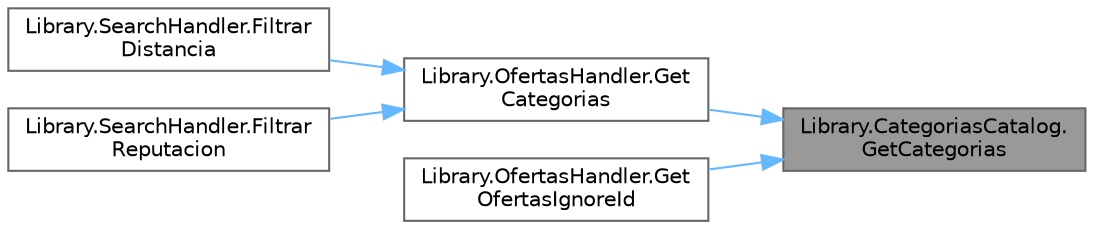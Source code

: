 digraph "Library.CategoriasCatalog.GetCategorias"
{
 // INTERACTIVE_SVG=YES
 // LATEX_PDF_SIZE
  bgcolor="transparent";
  edge [fontname=Helvetica,fontsize=10,labelfontname=Helvetica,labelfontsize=10];
  node [fontname=Helvetica,fontsize=10,shape=box,height=0.2,width=0.4];
  rankdir="RL";
  Node1 [label="Library.CategoriasCatalog.\lGetCategorias",height=0.2,width=0.4,color="gray40", fillcolor="grey60", style="filled", fontcolor="black",tooltip="Método para conocer las categorias."];
  Node1 -> Node2 [dir="back",color="steelblue1",style="solid"];
  Node2 [label="Library.OfertasHandler.Get\lCategorias",height=0.2,width=0.4,color="grey40", fillcolor="white", style="filled",URL="$classLibrary_1_1OfertasHandler.html#a5c8d43d8ca4ffdd9cef27103ad012830",tooltip="Método para obtener la lista de categorías."];
  Node2 -> Node3 [dir="back",color="steelblue1",style="solid"];
  Node3 [label="Library.SearchHandler.Filtrar\lDistancia",height=0.2,width=0.4,color="grey40", fillcolor="white", style="filled",URL="$classLibrary_1_1SearchHandler.html#ae23bf754caa5377f5ee254a2b6036566",tooltip="Método para filtrar las OfertaDeServicio por distancia"];
  Node2 -> Node4 [dir="back",color="steelblue1",style="solid"];
  Node4 [label="Library.SearchHandler.Filtrar\lReputacion",height=0.2,width=0.4,color="grey40", fillcolor="white", style="filled",URL="$classLibrary_1_1SearchHandler.html#ad0758e235efcc09dfec4bb2b3b8ff0ab",tooltip="Método para filtrar las OfertaDeServicio por reputación"];
  Node1 -> Node5 [dir="back",color="steelblue1",style="solid"];
  Node5 [label="Library.OfertasHandler.Get\lOfertasIgnoreId",height=0.2,width=0.4,color="grey40", fillcolor="white", style="filled",URL="$classLibrary_1_1OfertasHandler.html#a5e48f9d4950d21460c3b07364746c5dc",tooltip="Método para obtener una lista de todas las OfertaDeServicio"];
}
